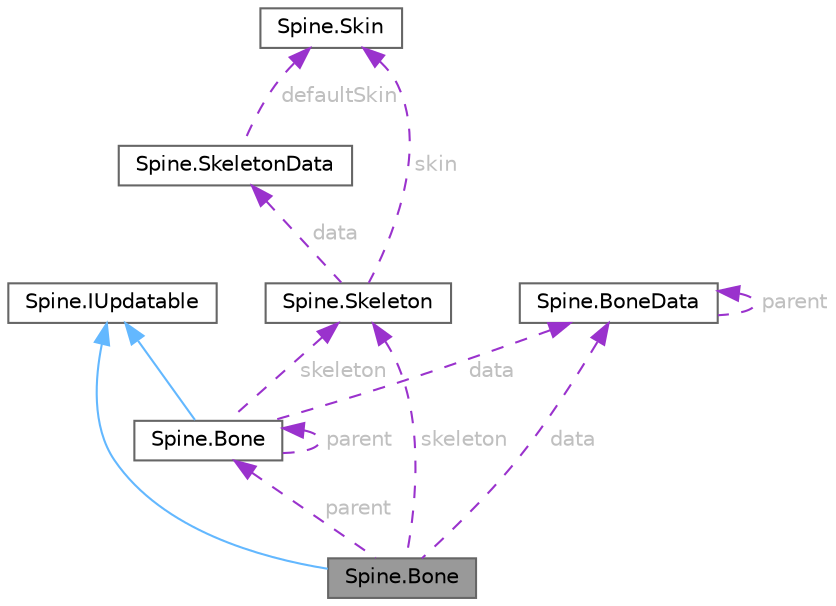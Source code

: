 digraph "Spine.Bone"
{
 // LATEX_PDF_SIZE
  bgcolor="transparent";
  edge [fontname=Helvetica,fontsize=10,labelfontname=Helvetica,labelfontsize=10];
  node [fontname=Helvetica,fontsize=10,shape=box,height=0.2,width=0.4];
  Node1 [id="Node000001",label="Spine.Bone",height=0.2,width=0.4,color="gray40", fillcolor="grey60", style="filled", fontcolor="black",tooltip="Stores a bone's current pose."];
  Node2 -> Node1 [id="edge13_Node000001_Node000002",dir="back",color="steelblue1",style="solid",tooltip=" "];
  Node2 [id="Node000002",label="Spine.IUpdatable",height=0.2,width=0.4,color="gray40", fillcolor="white", style="filled",URL="$interface_spine_1_1_i_updatable.html",tooltip="The interface for items updated by Skeleton.UpdateWorldTransform(Physics)."];
  Node3 -> Node1 [id="edge14_Node000001_Node000003",dir="back",color="darkorchid3",style="dashed",tooltip=" ",label=" data",fontcolor="grey" ];
  Node3 [id="Node000003",label="Spine.BoneData",height=0.2,width=0.4,color="gray40", fillcolor="white", style="filled",URL="$class_spine_1_1_bone_data.html",tooltip=" "];
  Node3 -> Node3 [id="edge15_Node000003_Node000003",dir="back",color="darkorchid3",style="dashed",tooltip=" ",label=" parent",fontcolor="grey" ];
  Node4 -> Node1 [id="edge16_Node000001_Node000004",dir="back",color="darkorchid3",style="dashed",tooltip=" ",label=" skeleton",fontcolor="grey" ];
  Node4 [id="Node000004",label="Spine.Skeleton",height=0.2,width=0.4,color="gray40", fillcolor="white", style="filled",URL="$class_spine_1_1_skeleton.html",tooltip=" "];
  Node5 -> Node4 [id="edge17_Node000004_Node000005",dir="back",color="darkorchid3",style="dashed",tooltip=" ",label=" data",fontcolor="grey" ];
  Node5 [id="Node000005",label="Spine.SkeletonData",height=0.2,width=0.4,color="gray40", fillcolor="white", style="filled",URL="$class_spine_1_1_skeleton_data.html",tooltip="Stores the setup pose and all of the stateless data for a skeleton."];
  Node6 -> Node5 [id="edge18_Node000005_Node000006",dir="back",color="darkorchid3",style="dashed",tooltip=" ",label=" defaultSkin",fontcolor="grey" ];
  Node6 [id="Node000006",label="Spine.Skin",height=0.2,width=0.4,color="gray40", fillcolor="white", style="filled",URL="$class_spine_1_1_skin.html",tooltip="Stores attachments by slot index and attachment name."];
  Node6 -> Node4 [id="edge19_Node000004_Node000006",dir="back",color="darkorchid3",style="dashed",tooltip=" ",label=" skin",fontcolor="grey" ];
  Node7 -> Node1 [id="edge20_Node000001_Node000007",dir="back",color="darkorchid3",style="dashed",tooltip=" ",label=" parent",fontcolor="grey" ];
  Node7 [id="Node000007",label="Spine.Bone",height=0.2,width=0.4,color="gray40", fillcolor="white", style="filled",URL="$class_spine_1_1_bone.html",tooltip="Stores a bone's current pose."];
  Node2 -> Node7 [id="edge21_Node000007_Node000002",dir="back",color="steelblue1",style="solid",tooltip=" "];
  Node3 -> Node7 [id="edge22_Node000007_Node000003",dir="back",color="darkorchid3",style="dashed",tooltip=" ",label=" data",fontcolor="grey" ];
  Node4 -> Node7 [id="edge23_Node000007_Node000004",dir="back",color="darkorchid3",style="dashed",tooltip=" ",label=" skeleton",fontcolor="grey" ];
  Node7 -> Node7 [id="edge24_Node000007_Node000007",dir="back",color="darkorchid3",style="dashed",tooltip=" ",label=" parent",fontcolor="grey" ];
}
